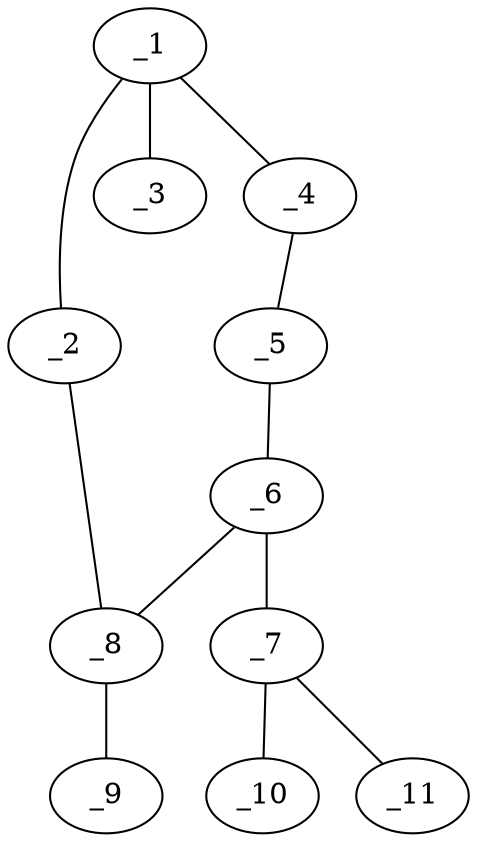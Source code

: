 graph molid667470 {
	_1	 [charge=0,
		chem=1,
		symbol="C  ",
		x="3.732",
		y="-1.25"];
	_2	 [charge=0,
		chem=1,
		symbol="C  ",
		x="2.866",
		y="-0.75"];
	_1 -- _2	 [valence=2];
	_3	 [charge=0,
		chem=1,
		symbol="C  ",
		x="3.732",
		y="-2.25"];
	_1 -- _3	 [valence=1];
	_4	 [charge=0,
		chem=1,
		symbol="C  ",
		x="4.5981",
		y="-0.75"];
	_1 -- _4	 [valence=1];
	_8	 [charge=0,
		chem=1,
		symbol="C  ",
		x="2.866",
		y="0.25"];
	_2 -- _8	 [valence=1];
	_5	 [charge=0,
		chem=1,
		symbol="C  ",
		x="4.5981",
		y="0.25"];
	_4 -- _5	 [valence=1];
	_6	 [charge=0,
		chem=1,
		symbol="C  ",
		x="3.7321",
		y="0.75"];
	_5 -- _6	 [valence=1];
	_7	 [charge=0,
		chem=1,
		symbol="C  ",
		x="3.7321",
		y="1.75"];
	_6 -- _7	 [valence=2];
	_6 -- _8	 [valence=1];
	_10	 [charge=0,
		chem=1,
		symbol="C  ",
		x="4.5981",
		y="2.25"];
	_7 -- _10	 [valence=1];
	_11	 [charge=0,
		chem=1,
		symbol="C  ",
		x="2.866",
		y="2.25"];
	_7 -- _11	 [valence=1];
	_9	 [charge=0,
		chem=2,
		symbol="O  ",
		x=2,
		y="0.75"];
	_8 -- _9	 [valence=2];
}
